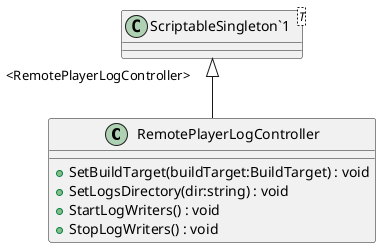 @startuml
class RemotePlayerLogController {
    + SetBuildTarget(buildTarget:BuildTarget) : void
    + SetLogsDirectory(dir:string) : void
    + StartLogWriters() : void
    + StopLogWriters() : void
}
class "ScriptableSingleton`1"<T> {
}
"ScriptableSingleton`1" "<RemotePlayerLogController>" <|-- RemotePlayerLogController
@enduml
